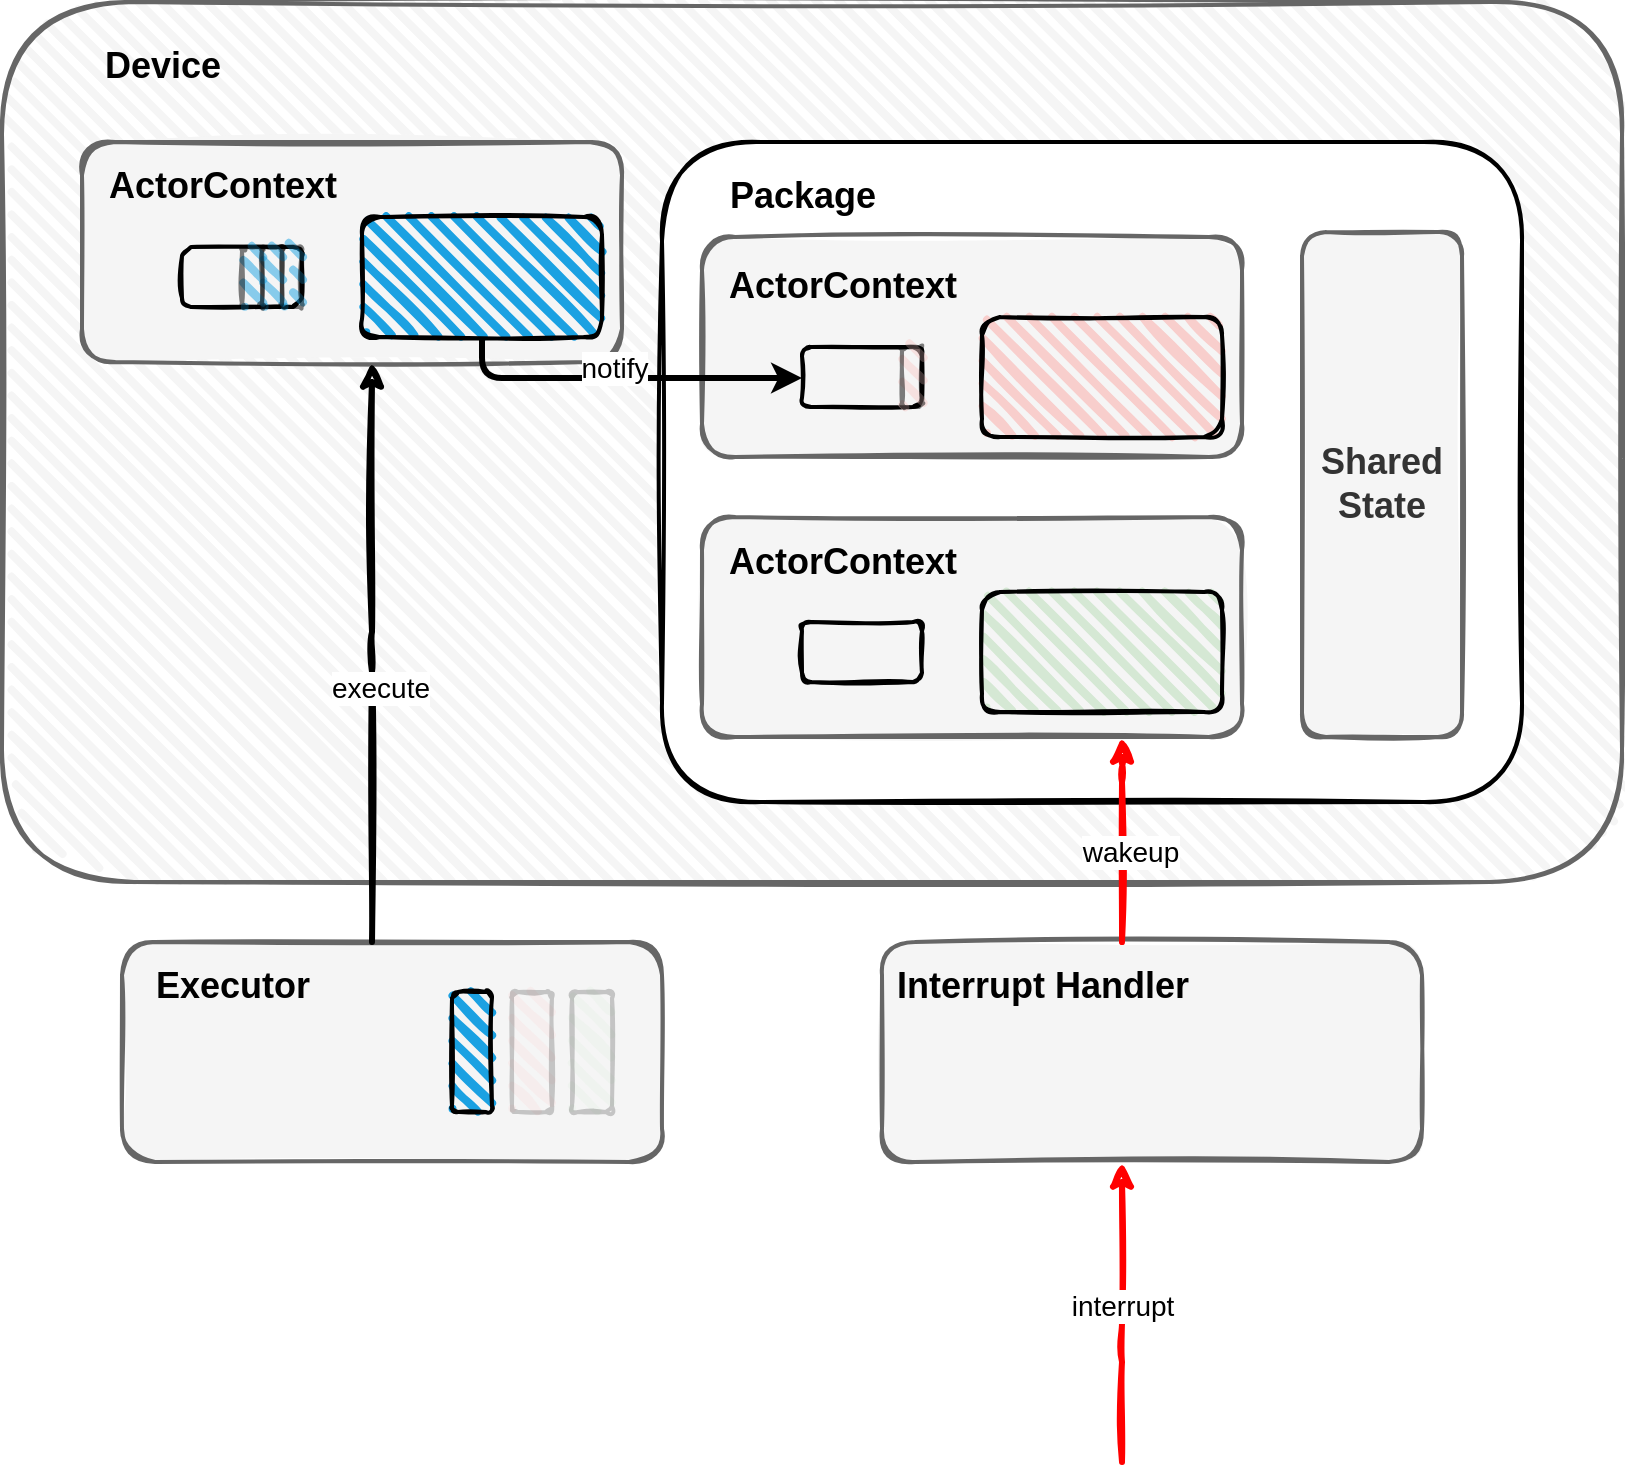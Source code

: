 <mxfile version="14.4.7" type="device"><diagram id="1Az71VBiynk50mn2ImUe" name="Page-1"><mxGraphModel dx="3064" dy="2394" grid="1" gridSize="10" guides="1" tooltips="1" connect="1" arrows="1" fold="1" page="1" pageScale="1" pageWidth="850" pageHeight="1100" math="0" shadow="0"><root><mxCell id="0"/><mxCell id="1" parent="0"/><mxCell id="sPYh8LxeIvWDvicL345k-53" value="" style="rounded=1;whiteSpace=wrap;html=1;strokeWidth=2;fillWeight=4;hachureGap=8;hachureAngle=45;sketch=1;shadow=0;glass=0;fillColor=#f5f5f5;strokeColor=#666666;fontColor=#333333;" parent="1" vertex="1"><mxGeometry y="-100" width="810" height="440" as="geometry"/></mxCell><mxCell id="sPYh8LxeIvWDvicL345k-94" value="" style="rounded=1;whiteSpace=wrap;html=1;strokeWidth=2;fillWeight=4;hachureGap=8;hachureAngle=45;sketch=1;shadow=0;glass=0;fillColor=#f5f5f5;strokeColor=#666666;fontColor=#333333;fillStyle=solid;" parent="1" vertex="1"><mxGeometry x="60" y="370" width="270" height="110" as="geometry"/></mxCell><mxCell id="sPYh8LxeIvWDvicL345k-54" value="&lt;font style=&quot;font-size: 18px&quot;&gt;Device&lt;/font&gt;" style="text;strokeColor=none;fillColor=none;html=1;fontSize=24;fontStyle=1;verticalAlign=middle;align=center;" parent="1" vertex="1"><mxGeometry x="30" y="-90" width="100" height="40" as="geometry"/></mxCell><mxCell id="sPYh8LxeIvWDvicL345k-64" value="" style="rounded=1;whiteSpace=wrap;html=1;strokeWidth=2;fillWeight=4;hachureGap=8;hachureAngle=45;sketch=1;shadow=0;glass=0;fillStyle=solid;" parent="1" vertex="1"><mxGeometry x="330" y="-30" width="430" height="330" as="geometry"/></mxCell><mxCell id="sPYh8LxeIvWDvicL345k-65" value="" style="rounded=1;whiteSpace=wrap;html=1;strokeWidth=2;fillWeight=4;hachureGap=8;hachureAngle=45;sketch=1;shadow=0;glass=0;fillStyle=solid;fillColor=#f5f5f5;strokeColor=#666666;fontColor=#333333;" parent="1" vertex="1"><mxGeometry x="350" y="17.5" width="270" height="110" as="geometry"/></mxCell><mxCell id="sPYh8LxeIvWDvicL345k-66" value="" style="rounded=1;whiteSpace=wrap;html=1;strokeWidth=2;fillWeight=4;hachureGap=8;hachureAngle=45;sketch=1;shadow=0;glass=0;fillStyle=solid;fillColor=#f5f5f5;strokeColor=#666666;fontColor=#333333;" parent="1" vertex="1"><mxGeometry x="350" y="157.5" width="270" height="110" as="geometry"/></mxCell><mxCell id="sPYh8LxeIvWDvicL345k-67" value="" style="rounded=1;whiteSpace=wrap;html=1;strokeWidth=2;fillWeight=4;hachureGap=8;hachureAngle=45;sketch=1;shadow=0;glass=0;fillColor=#f5f5f5;strokeColor=#666666;fontColor=#333333;fillStyle=solid;" parent="1" vertex="1"><mxGeometry x="40" y="-30" width="270" height="110" as="geometry"/></mxCell><mxCell id="sPYh8LxeIvWDvicL345k-68" value="" style="rounded=1;whiteSpace=wrap;html=1;strokeWidth=2;fillWeight=4;hachureGap=8;hachureAngle=45;fillColor=#1ba1e2;sketch=1;" parent="1" vertex="1"><mxGeometry x="180" y="7.5" width="120" height="60" as="geometry"/></mxCell><mxCell id="sPYh8LxeIvWDvicL345k-69" value="&lt;font style=&quot;font-size: 18px&quot;&gt;ActorContext&lt;/font&gt;" style="text;strokeColor=none;fillColor=none;html=1;fontSize=24;fontStyle=1;verticalAlign=middle;align=center;" parent="1" vertex="1"><mxGeometry x="60" y="-30" width="100" height="40" as="geometry"/></mxCell><mxCell id="sPYh8LxeIvWDvicL345k-70" value="" style="rounded=1;whiteSpace=wrap;html=1;strokeWidth=2;fillWeight=4;hachureGap=8;hachureAngle=45;sketch=1;fillColor=none;" parent="1" vertex="1"><mxGeometry x="90" y="22.5" width="60" height="30" as="geometry"/></mxCell><mxCell id="sPYh8LxeIvWDvicL345k-71" value="" style="rounded=1;whiteSpace=wrap;html=1;strokeWidth=2;fillWeight=4;hachureGap=8;hachureAngle=45;sketch=1;fillColor=#1BA1E2;fillStyle=auto;opacity=50;" parent="1" vertex="1"><mxGeometry x="140" y="22.5" width="10" height="30" as="geometry"/></mxCell><mxCell id="sPYh8LxeIvWDvicL345k-72" value="" style="rounded=1;whiteSpace=wrap;html=1;strokeWidth=2;fillWeight=4;hachureGap=8;hachureAngle=45;sketch=1;fillColor=#1BA1E2;fillStyle=auto;opacity=50;" parent="1" vertex="1"><mxGeometry x="130" y="22.5" width="10" height="30" as="geometry"/></mxCell><mxCell id="sPYh8LxeIvWDvicL345k-73" value="" style="rounded=1;whiteSpace=wrap;html=1;strokeWidth=2;fillWeight=4;hachureGap=8;hachureAngle=45;sketch=1;fillColor=#1BA1E2;fillStyle=auto;opacity=50;" parent="1" vertex="1"><mxGeometry x="120" y="22.5" width="10" height="30" as="geometry"/></mxCell><mxCell id="sPYh8LxeIvWDvicL345k-74" value="" style="rounded=1;whiteSpace=wrap;html=1;strokeWidth=2;fillWeight=4;hachureGap=8;hachureAngle=45;fillColor=#d5e8d4;sketch=1;fillStyle=auto;" parent="1" vertex="1"><mxGeometry x="490" y="195" width="120" height="60" as="geometry"/></mxCell><mxCell id="sPYh8LxeIvWDvicL345k-75" value="&lt;font style=&quot;font-size: 18px&quot;&gt;ActorContext&lt;/font&gt;" style="text;strokeColor=none;fillColor=none;html=1;fontSize=24;fontStyle=1;verticalAlign=middle;align=center;" parent="1" vertex="1"><mxGeometry x="370" y="157.5" width="100" height="40" as="geometry"/></mxCell><mxCell id="sPYh8LxeIvWDvicL345k-76" value="" style="rounded=1;whiteSpace=wrap;html=1;strokeWidth=2;fillWeight=4;hachureGap=8;hachureAngle=45;fillColor=#f8cecc;sketch=1;" parent="1" vertex="1"><mxGeometry x="490" y="57.5" width="120" height="60" as="geometry"/></mxCell><mxCell id="sPYh8LxeIvWDvicL345k-77" value="&lt;font style=&quot;font-size: 18px&quot;&gt;ActorContext&lt;/font&gt;" style="text;strokeColor=none;fillColor=none;html=1;fontSize=24;fontStyle=1;verticalAlign=middle;align=center;" parent="1" vertex="1"><mxGeometry x="370" y="20" width="100" height="40" as="geometry"/></mxCell><mxCell id="sPYh8LxeIvWDvicL345k-78" value="" style="rounded=1;whiteSpace=wrap;html=1;strokeWidth=2;fillWeight=4;hachureGap=8;hachureAngle=45;sketch=1;fillColor=none;" parent="1" vertex="1"><mxGeometry x="400" y="72.5" width="60" height="30" as="geometry"/></mxCell><mxCell id="sPYh8LxeIvWDvicL345k-79" value="" style="rounded=1;whiteSpace=wrap;html=1;strokeWidth=2;fillWeight=4;hachureGap=8;hachureAngle=45;sketch=1;fillColor=#f8cecc;opacity=50;" parent="1" vertex="1"><mxGeometry x="450" y="72.5" width="10" height="30" as="geometry"/></mxCell><mxCell id="sPYh8LxeIvWDvicL345k-80" value="" style="rounded=1;whiteSpace=wrap;html=1;strokeWidth=2;fillWeight=4;hachureGap=8;hachureAngle=45;sketch=1;fillColor=none;" parent="1" vertex="1"><mxGeometry x="400" y="210" width="60" height="30" as="geometry"/></mxCell><mxCell id="sPYh8LxeIvWDvicL345k-81" value="&lt;font style=&quot;font-size: 18px&quot;&gt;Package&lt;/font&gt;" style="text;strokeColor=none;fillColor=none;html=1;fontSize=24;fontStyle=1;verticalAlign=middle;align=center;" parent="1" vertex="1"><mxGeometry x="350" y="-25" width="100" height="40" as="geometry"/></mxCell><mxCell id="sPYh8LxeIvWDvicL345k-82" value="&lt;div&gt;&lt;font style=&quot;font-size: 18px&quot;&gt;&lt;b&gt;Shared&lt;/b&gt;&lt;/font&gt;&lt;/div&gt;&lt;div&gt;&lt;font style=&quot;font-size: 18px&quot;&gt;&lt;b&gt;State&lt;/b&gt;&lt;/font&gt;&lt;/div&gt;" style="rounded=1;whiteSpace=wrap;html=1;strokeWidth=2;fillWeight=4;hachureGap=8;hachureAngle=45;sketch=1;shadow=0;glass=0;fillStyle=solid;fillColor=#f5f5f5;strokeColor=#666666;fontColor=#333333;" parent="1" vertex="1"><mxGeometry x="650" y="15" width="80" height="252.5" as="geometry"/></mxCell><mxCell id="sPYh8LxeIvWDvicL345k-88" value="&lt;font style=&quot;font-size: 18px&quot;&gt;Executor&lt;/font&gt;" style="text;strokeColor=none;fillColor=none;html=1;fontSize=24;fontStyle=1;verticalAlign=middle;align=center;" parent="1" vertex="1"><mxGeometry x="65" y="370" width="100" height="40" as="geometry"/></mxCell><mxCell id="sPYh8LxeIvWDvicL345k-91" value="" style="rounded=1;whiteSpace=wrap;html=1;strokeWidth=2;fillWeight=4;hachureGap=8;hachureAngle=45;fillColor=#1ba1e2;sketch=1;" parent="1" vertex="1"><mxGeometry x="225" y="395" width="20" height="60" as="geometry"/></mxCell><mxCell id="sPYh8LxeIvWDvicL345k-92" value="" style="rounded=1;whiteSpace=wrap;html=1;strokeWidth=2;fillWeight=4;hachureGap=8;hachureAngle=45;fillColor=#f8cecc;sketch=1;opacity=20;" parent="1" vertex="1"><mxGeometry x="255" y="395" width="20" height="60" as="geometry"/></mxCell><mxCell id="sPYh8LxeIvWDvicL345k-93" value="" style="rounded=1;whiteSpace=wrap;html=1;strokeWidth=2;fillWeight=4;hachureGap=8;hachureAngle=45;fillColor=#d5e8d4;sketch=1;fillStyle=auto;opacity=20;" parent="1" vertex="1"><mxGeometry x="285" y="395" width="20" height="60" as="geometry"/></mxCell><mxCell id="sPYh8LxeIvWDvicL345k-95" value="" style="rounded=1;whiteSpace=wrap;html=1;strokeWidth=2;fillWeight=4;hachureGap=8;hachureAngle=45;sketch=1;shadow=0;glass=0;fillColor=#f5f5f5;strokeColor=#666666;fontColor=#333333;fillStyle=solid;" parent="1" vertex="1"><mxGeometry x="440" y="370" width="270" height="110" as="geometry"/></mxCell><mxCell id="sPYh8LxeIvWDvicL345k-96" value="&lt;font style=&quot;font-size: 18px&quot;&gt;Interrupt Handler&lt;/font&gt;" style="text;strokeColor=none;fillColor=none;html=1;fontSize=24;fontStyle=1;verticalAlign=middle;align=center;" parent="1" vertex="1"><mxGeometry x="470" y="370" width="100" height="40" as="geometry"/></mxCell><mxCell id="sPYh8LxeIvWDvicL345k-101" value="" style="edgeStyle=elbowEdgeStyle;elbow=horizontal;endArrow=classic;html=1;sketch=1;jumpSize=6;strokeWidth=3;" parent="1" source="sPYh8LxeIvWDvicL345k-94" target="sPYh8LxeIvWDvicL345k-67" edge="1"><mxGeometry width="50" height="50" relative="1" as="geometry"><mxPoint x="330" y="280" as="sourcePoint"/><mxPoint x="380" y="230" as="targetPoint"/></mxGeometry></mxCell><mxCell id="sPYh8LxeIvWDvicL345k-102" value="execute" style="edgeLabel;html=1;align=center;verticalAlign=middle;resizable=0;points=[];fontSize=14;" parent="sPYh8LxeIvWDvicL345k-101" vertex="1" connectable="0"><mxGeometry x="-0.121" y="-4" relative="1" as="geometry"><mxPoint as="offset"/></mxGeometry></mxCell><mxCell id="sPYh8LxeIvWDvicL345k-107" value="" style="edgeStyle=elbowEdgeStyle;elbow=horizontal;endArrow=classic;html=1;sketch=1;jumpSize=6;strokeWidth=3;strokeColor=#FF0000;" parent="1" target="sPYh8LxeIvWDvicL345k-95" edge="1"><mxGeometry width="50" height="50" relative="1" as="geometry"><mxPoint x="560" y="630" as="sourcePoint"/><mxPoint x="584.41" y="-321.93" as="targetPoint"/><Array as="points"><mxPoint x="560" y="570"/><mxPoint x="610" y="880"/></Array></mxGeometry></mxCell><mxCell id="sPYh8LxeIvWDvicL345k-108" value="interrupt" style="edgeLabel;html=1;align=center;verticalAlign=middle;resizable=0;points=[];fontSize=14;" parent="sPYh8LxeIvWDvicL345k-107" vertex="1" connectable="0"><mxGeometry x="-0.121" y="-4" relative="1" as="geometry"><mxPoint x="-4" y="-11.76" as="offset"/></mxGeometry></mxCell><mxCell id="sPYh8LxeIvWDvicL345k-112" value="" style="edgeStyle=elbowEdgeStyle;elbow=horizontal;endArrow=classic;html=1;sketch=1;jumpSize=6;strokeWidth=3;strokeColor=#FF0000;" parent="1" source="sPYh8LxeIvWDvicL345k-95" target="sPYh8LxeIvWDvicL345k-66" edge="1"><mxGeometry width="50" height="50" relative="1" as="geometry"><mxPoint x="610" y="690" as="sourcePoint"/><mxPoint x="610.143" y="570.43" as="targetPoint"/><Array as="points"><mxPoint x="560" y="280"/><mxPoint x="700" y="520"/></Array></mxGeometry></mxCell><mxCell id="sPYh8LxeIvWDvicL345k-113" value="wakeup" style="edgeLabel;html=1;align=center;verticalAlign=middle;resizable=0;points=[];fontSize=14;" parent="sPYh8LxeIvWDvicL345k-112" vertex="1" connectable="0"><mxGeometry x="-0.121" y="-4" relative="1" as="geometry"><mxPoint as="offset"/></mxGeometry></mxCell><mxCell id="sPYh8LxeIvWDvicL345k-130" value="" style="edgeStyle=segmentEdgeStyle;endArrow=classic;html=1;strokeWidth=3;fontSize=14;" parent="1" source="sPYh8LxeIvWDvicL345k-68" target="sPYh8LxeIvWDvicL345k-78" edge="1"><mxGeometry width="50" height="50" relative="1" as="geometry"><mxPoint x="450" y="230" as="sourcePoint"/><mxPoint x="500" y="180" as="targetPoint"/><Array as="points"><mxPoint x="240" y="88"/></Array></mxGeometry></mxCell><mxCell id="sPYh8LxeIvWDvicL345k-131" value="notify" style="edgeLabel;html=1;align=center;verticalAlign=middle;resizable=0;points=[];fontSize=14;" parent="sPYh8LxeIvWDvicL345k-130" vertex="1" connectable="0"><mxGeometry x="-0.059" y="5" relative="1" as="geometry"><mxPoint x="1" as="offset"/></mxGeometry></mxCell></root></mxGraphModel></diagram></mxfile>